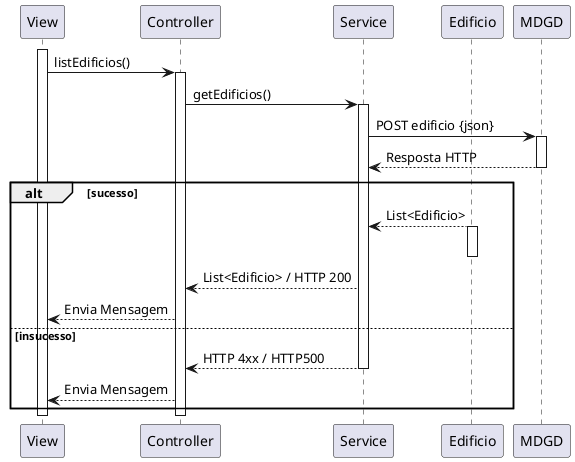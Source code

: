 @startuml sd
participant View as view
participant Controller as ctrl
participant Service as svc
participant Edificio as model
participant MDGD as be

activate view
view -> ctrl : listEdificios()
activate ctrl
ctrl -> svc : getEdificios()
activate svc
svc -> be: POST edificio {json}
activate be
be --> svc : Resposta HTTP
deactivate be
alt sucesso 
model --> svc : List<Edificio>
activate model
deactivate model
svc --> ctrl : List<Edificio> / HTTP 200
ctrl --> view : Envia Mensagem
else insucesso
svc --> ctrl : HTTP 4xx / HTTP500
deactivate svc
ctrl --> view : Envia Mensagem
end
deactivate view
deactivate ctrl
@enduml